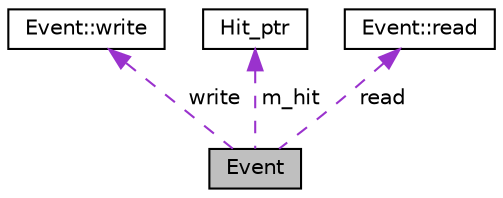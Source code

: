 digraph "Event"
{
 // LATEX_PDF_SIZE
  edge [fontname="Helvetica",fontsize="10",labelfontname="Helvetica",labelfontsize="10"];
  node [fontname="Helvetica",fontsize="10",shape=record];
  Node1 [label="Event",height=0.2,width=0.4,color="black", fillcolor="grey75", style="filled", fontcolor="black",tooltip=" "];
  Node2 -> Node1 [dir="back",color="darkorchid3",fontsize="10",style="dashed",label=" write" ,fontname="Helvetica"];
  Node2 [label="Event::write",height=0.2,width=0.4,color="black", fillcolor="white", style="filled",URL="$class_event.html#struct_event_1_1write",tooltip=" "];
  Node3 -> Node1 [dir="back",color="darkorchid3",fontsize="10",style="dashed",label=" m_hit" ,fontname="Helvetica"];
  Node3 [label="Hit_ptr",height=0.2,width=0.4,color="black", fillcolor="white", style="filled",URL="$class_hit__ptr.html",tooltip=" "];
  Node4 -> Node1 [dir="back",color="darkorchid3",fontsize="10",style="dashed",label=" read" ,fontname="Helvetica"];
  Node4 [label="Event::read",height=0.2,width=0.4,color="black", fillcolor="white", style="filled",URL="$class_event.html#struct_event_1_1read",tooltip=" "];
}
